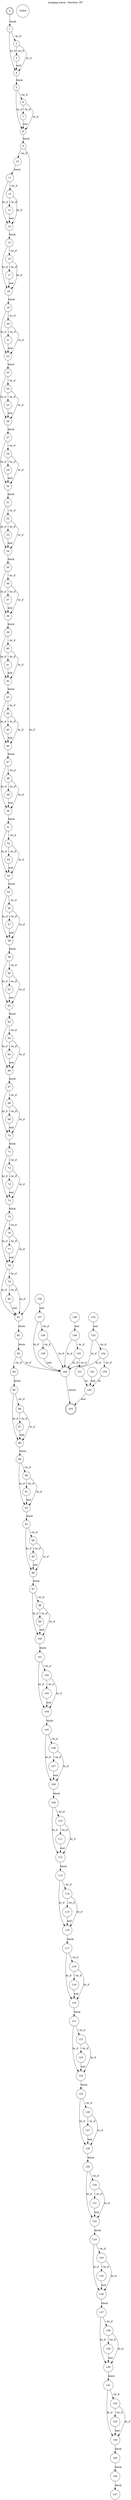 digraph finite_state_machine {
    label = "mozjpeg.wasm - function 187"
    labelloc =  t
    labelfontsize = 16
    labelfontcolor = black
    labelfontname = "Helvetica"
    node [shape = doublecircle]; 0 163;
    node [shape = circle];
    0 -> 1[label = "block"];
    1 -> 2[label = "~br_if"];
    1 -> 4[label = "br_if"];
    2 -> 3[label = "~br_if"];
    2 -> 4[label = "br_if"];
    3 -> 4[label = "end"];
    4 -> 5[label = "block"];
    5 -> 6[label = "~br_if"];
    5 -> 8[label = "br_if"];
    6 -> 7[label = "~br_if"];
    6 -> 8[label = "br_if"];
    7 -> 8[label = "end"];
    8 -> 9[label = "block"];
    9 -> 10[label = "~br_if"];
    9 -> 81[label = "br_if"];
    10 -> 11[label = "block"];
    11 -> 12[label = "~br_if"];
    11 -> 14[label = "br_if"];
    12 -> 13[label = "~br_if"];
    12 -> 14[label = "br_if"];
    13 -> 14[label = "end"];
    14 -> 15[label = "block"];
    15 -> 16[label = "~br_if"];
    15 -> 18[label = "br_if"];
    16 -> 17[label = "~br_if"];
    16 -> 18[label = "br_if"];
    17 -> 18[label = "end"];
    18 -> 19[label = "block"];
    19 -> 20[label = "~br_if"];
    19 -> 22[label = "br_if"];
    20 -> 21[label = "~br_if"];
    20 -> 22[label = "br_if"];
    21 -> 22[label = "end"];
    22 -> 23[label = "block"];
    23 -> 24[label = "~br_if"];
    23 -> 26[label = "br_if"];
    24 -> 25[label = "~br_if"];
    24 -> 26[label = "br_if"];
    25 -> 26[label = "end"];
    26 -> 27[label = "block"];
    27 -> 28[label = "~br_if"];
    27 -> 30[label = "br_if"];
    28 -> 29[label = "~br_if"];
    28 -> 30[label = "br_if"];
    29 -> 30[label = "end"];
    30 -> 31[label = "block"];
    31 -> 32[label = "~br_if"];
    31 -> 34[label = "br_if"];
    32 -> 33[label = "~br_if"];
    32 -> 34[label = "br_if"];
    33 -> 34[label = "end"];
    34 -> 35[label = "block"];
    35 -> 36[label = "~br_if"];
    35 -> 38[label = "br_if"];
    36 -> 37[label = "~br_if"];
    36 -> 38[label = "br_if"];
    37 -> 38[label = "end"];
    38 -> 39[label = "block"];
    39 -> 40[label = "~br_if"];
    39 -> 42[label = "br_if"];
    40 -> 41[label = "~br_if"];
    40 -> 42[label = "br_if"];
    41 -> 42[label = "end"];
    42 -> 43[label = "block"];
    43 -> 44[label = "~br_if"];
    43 -> 46[label = "br_if"];
    44 -> 45[label = "~br_if"];
    44 -> 46[label = "br_if"];
    45 -> 46[label = "end"];
    46 -> 47[label = "block"];
    47 -> 48[label = "~br_if"];
    47 -> 50[label = "br_if"];
    48 -> 49[label = "~br_if"];
    48 -> 50[label = "br_if"];
    49 -> 50[label = "end"];
    50 -> 51[label = "block"];
    51 -> 52[label = "~br_if"];
    51 -> 54[label = "br_if"];
    52 -> 53[label = "~br_if"];
    52 -> 54[label = "br_if"];
    53 -> 54[label = "end"];
    54 -> 55[label = "block"];
    55 -> 56[label = "~br_if"];
    55 -> 58[label = "br_if"];
    56 -> 57[label = "~br_if"];
    56 -> 58[label = "br_if"];
    57 -> 58[label = "end"];
    58 -> 59[label = "block"];
    59 -> 60[label = "~br_if"];
    59 -> 62[label = "br_if"];
    60 -> 61[label = "~br_if"];
    60 -> 62[label = "br_if"];
    61 -> 62[label = "end"];
    62 -> 63[label = "block"];
    63 -> 64[label = "~br_if"];
    63 -> 66[label = "br_if"];
    64 -> 65[label = "~br_if"];
    64 -> 66[label = "br_if"];
    65 -> 66[label = "end"];
    66 -> 67[label = "block"];
    67 -> 68[label = "~br_if"];
    67 -> 70[label = "br_if"];
    68 -> 69[label = "~br_if"];
    68 -> 70[label = "br_if"];
    69 -> 70[label = "end"];
    70 -> 71[label = "block"];
    71 -> 72[label = "~br_if"];
    71 -> 74[label = "br_if"];
    72 -> 73[label = "~br_if"];
    72 -> 74[label = "br_if"];
    73 -> 74[label = "end"];
    74 -> 75[label = "block"];
    75 -> 76[label = "~br_if"];
    75 -> 78[label = "br_if"];
    76 -> 77[label = "~br_if"];
    76 -> 78[label = "br_if"];
    77 -> 78[label = "end"];
    78 -> 79[label = "~br_if"];
    78 -> 81[label = "br_if"];
    79 -> 80[label = "~br_if"];
    79 -> 81[label = "br_if"];
    80 -> 81[label = "end"];
    81 -> 82[label = "block"];
    82 -> 83[label = "block"];
    83 -> 84[label = "~br_if"];
    83 -> 160[label = "br_if"];
    84 -> 85[label = "block"];
    85 -> 86[label = "~br_if"];
    85 -> 88[label = "br_if"];
    86 -> 87[label = "~br_if"];
    86 -> 88[label = "br_if"];
    87 -> 88[label = "end"];
    88 -> 89[label = "block"];
    89 -> 90[label = "~br_if"];
    89 -> 92[label = "br_if"];
    90 -> 91[label = "~br_if"];
    90 -> 92[label = "br_if"];
    91 -> 92[label = "end"];
    92 -> 93[label = "block"];
    93 -> 94[label = "~br_if"];
    93 -> 96[label = "br_if"];
    94 -> 95[label = "~br_if"];
    94 -> 96[label = "br_if"];
    95 -> 96[label = "end"];
    96 -> 97[label = "block"];
    97 -> 98[label = "~br_if"];
    97 -> 100[label = "br_if"];
    98 -> 99[label = "~br_if"];
    98 -> 100[label = "br_if"];
    99 -> 100[label = "end"];
    100 -> 101[label = "block"];
    101 -> 102[label = "~br_if"];
    101 -> 104[label = "br_if"];
    102 -> 103[label = "~br_if"];
    102 -> 104[label = "br_if"];
    103 -> 104[label = "end"];
    104 -> 105[label = "block"];
    105 -> 106[label = "~br_if"];
    105 -> 108[label = "br_if"];
    106 -> 107[label = "~br_if"];
    106 -> 108[label = "br_if"];
    107 -> 108[label = "end"];
    108 -> 109[label = "block"];
    109 -> 110[label = "~br_if"];
    109 -> 112[label = "br_if"];
    110 -> 111[label = "~br_if"];
    110 -> 112[label = "br_if"];
    111 -> 112[label = "end"];
    112 -> 113[label = "block"];
    113 -> 114[label = "~br_if"];
    113 -> 116[label = "br_if"];
    114 -> 115[label = "~br_if"];
    114 -> 116[label = "br_if"];
    115 -> 116[label = "end"];
    116 -> 117[label = "block"];
    117 -> 118[label = "~br_if"];
    117 -> 120[label = "br_if"];
    118 -> 119[label = "~br_if"];
    118 -> 120[label = "br_if"];
    119 -> 120[label = "end"];
    120 -> 121[label = "block"];
    121 -> 122[label = "~br_if"];
    121 -> 124[label = "br_if"];
    122 -> 123[label = "~br_if"];
    122 -> 124[label = "br_if"];
    123 -> 124[label = "end"];
    124 -> 125[label = "block"];
    125 -> 126[label = "~br_if"];
    125 -> 128[label = "br_if"];
    126 -> 127[label = "~br_if"];
    126 -> 128[label = "br_if"];
    127 -> 128[label = "end"];
    128 -> 129[label = "block"];
    129 -> 130[label = "~br_if"];
    129 -> 132[label = "br_if"];
    130 -> 131[label = "~br_if"];
    130 -> 132[label = "br_if"];
    131 -> 132[label = "end"];
    132 -> 133[label = "block"];
    133 -> 134[label = "~br_if"];
    133 -> 136[label = "br_if"];
    134 -> 135[label = "~br_if"];
    134 -> 136[label = "br_if"];
    135 -> 136[label = "end"];
    136 -> 137[label = "block"];
    137 -> 138[label = "~br_if"];
    137 -> 140[label = "br_if"];
    138 -> 139[label = "~br_if"];
    138 -> 140[label = "br_if"];
    139 -> 140[label = "end"];
    140 -> 141[label = "block"];
    141 -> 142[label = "~br_if"];
    141 -> 144[label = "br_if"];
    142 -> 143[label = "~br_if"];
    142 -> 144[label = "br_if"];
    143 -> 144[label = "end"];
    144 -> 145[label = "block"];
    145 -> 146[label = "block"];
    146 -> 147[label = "block"];
TODO
    148 -> 149[label = "end"];
    149 -> 150[label = "~br_if"];
    149 -> 160[label = "br_if"];
    150 -> 151[label = "~br_if"];
    150 -> 160[label = "br_if"];
    151 -> 162[label = "br"];
    152 -> 153[label = "end"];
    153 -> 154[label = "~br_if"];
    153 -> 160[label = "br_if"];
    154 -> 155[label = "~br_if"];
    154 -> 160[label = "br_if"];
    155 -> 162[label = "br"];
    156 -> 157[label = "end"];
    157 -> 158[label = "~br_if"];
    157 -> 160[label = "br_if"];
    158 -> 159[label = "~br_if"];
    158 -> 160[label = "br_if"];
    159 -> 160[label = "end"];
    160 -> 163[label = "return"];
    161 -> 162[label = "end"];
    162 -> 163[label = "end"];
}
